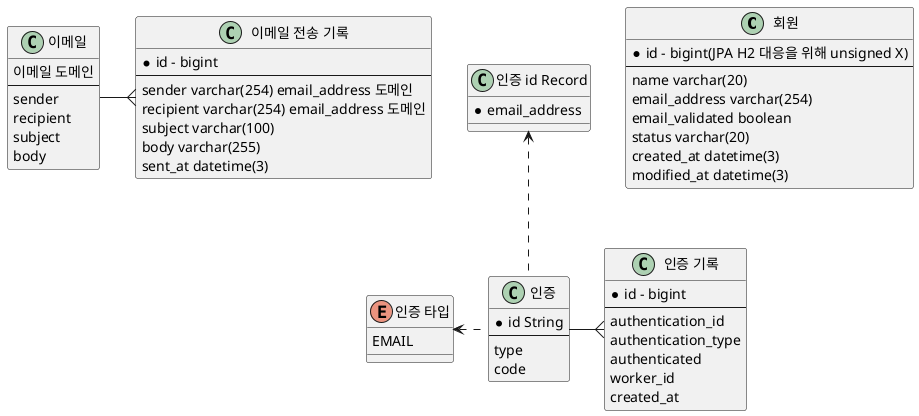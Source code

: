 @startuml

class "회원" as member {
    * id - bigint(JPA H2 대응을 위해 unsigned X)
    ---
    name varchar(20)
    email_address varchar(254)
    email_validated boolean
    status varchar(20)
    created_at datetime(3)
    modified_at datetime(3)
}

class "이메일" as email {
    이메일 도메인
    ---
    sender
    recipient
    subject
    body
}

class "이메일 전송 기록" as email_send_history {
    * id - bigint
    ---
    sender varchar(254) email_address 도메인
    recipient varchar(254) email_address 도메인
    subject varchar(100)
    body varchar(255)
    sent_at datetime(3)
}

email -{ email_send_history

class "인증 id Record" as authentication_id {
  * email_address
}

enum "인증 타입" as authentication_type {
  EMAIL
}

class "인증" as authentication {
  * id String
  ---
  type
  code
}

class "인증 기록" as authentication_history {
  * id - bigint
  ---
  authentication_id
  authentication_type
  authenticated
  worker_id
  created_at
}

authentication_type <. authentication
authentication_id <.. authentication
authentication -{ authentication_history

'class "권한" {
'    id
'    ---
'    권한 => 이메일_인증, 이메일_미인증, SNS_인증?
'    스프링 시큐리티로 구현하셨음. 따라가보자.(도메인이 아닌거 같은데 그러면)
'}

' TODO: 추후 작업 예정(프론트 없이 가능? 안되면 프론트 이후 작업)
'class "SNS 인증" {
'    id
'    ___
'    회원 id
'    SNS 인증 종류
'    리프레시 토큰 => 리프레시 토큰 만료 시 어떻게? 찾아보자.
'}

' TODO: 추후 작업 예정
'class "회원-권한" {
'    회원 id
'    권한 id
'    ---
'    굳이 관계 테이블까지?
'}

@enduml